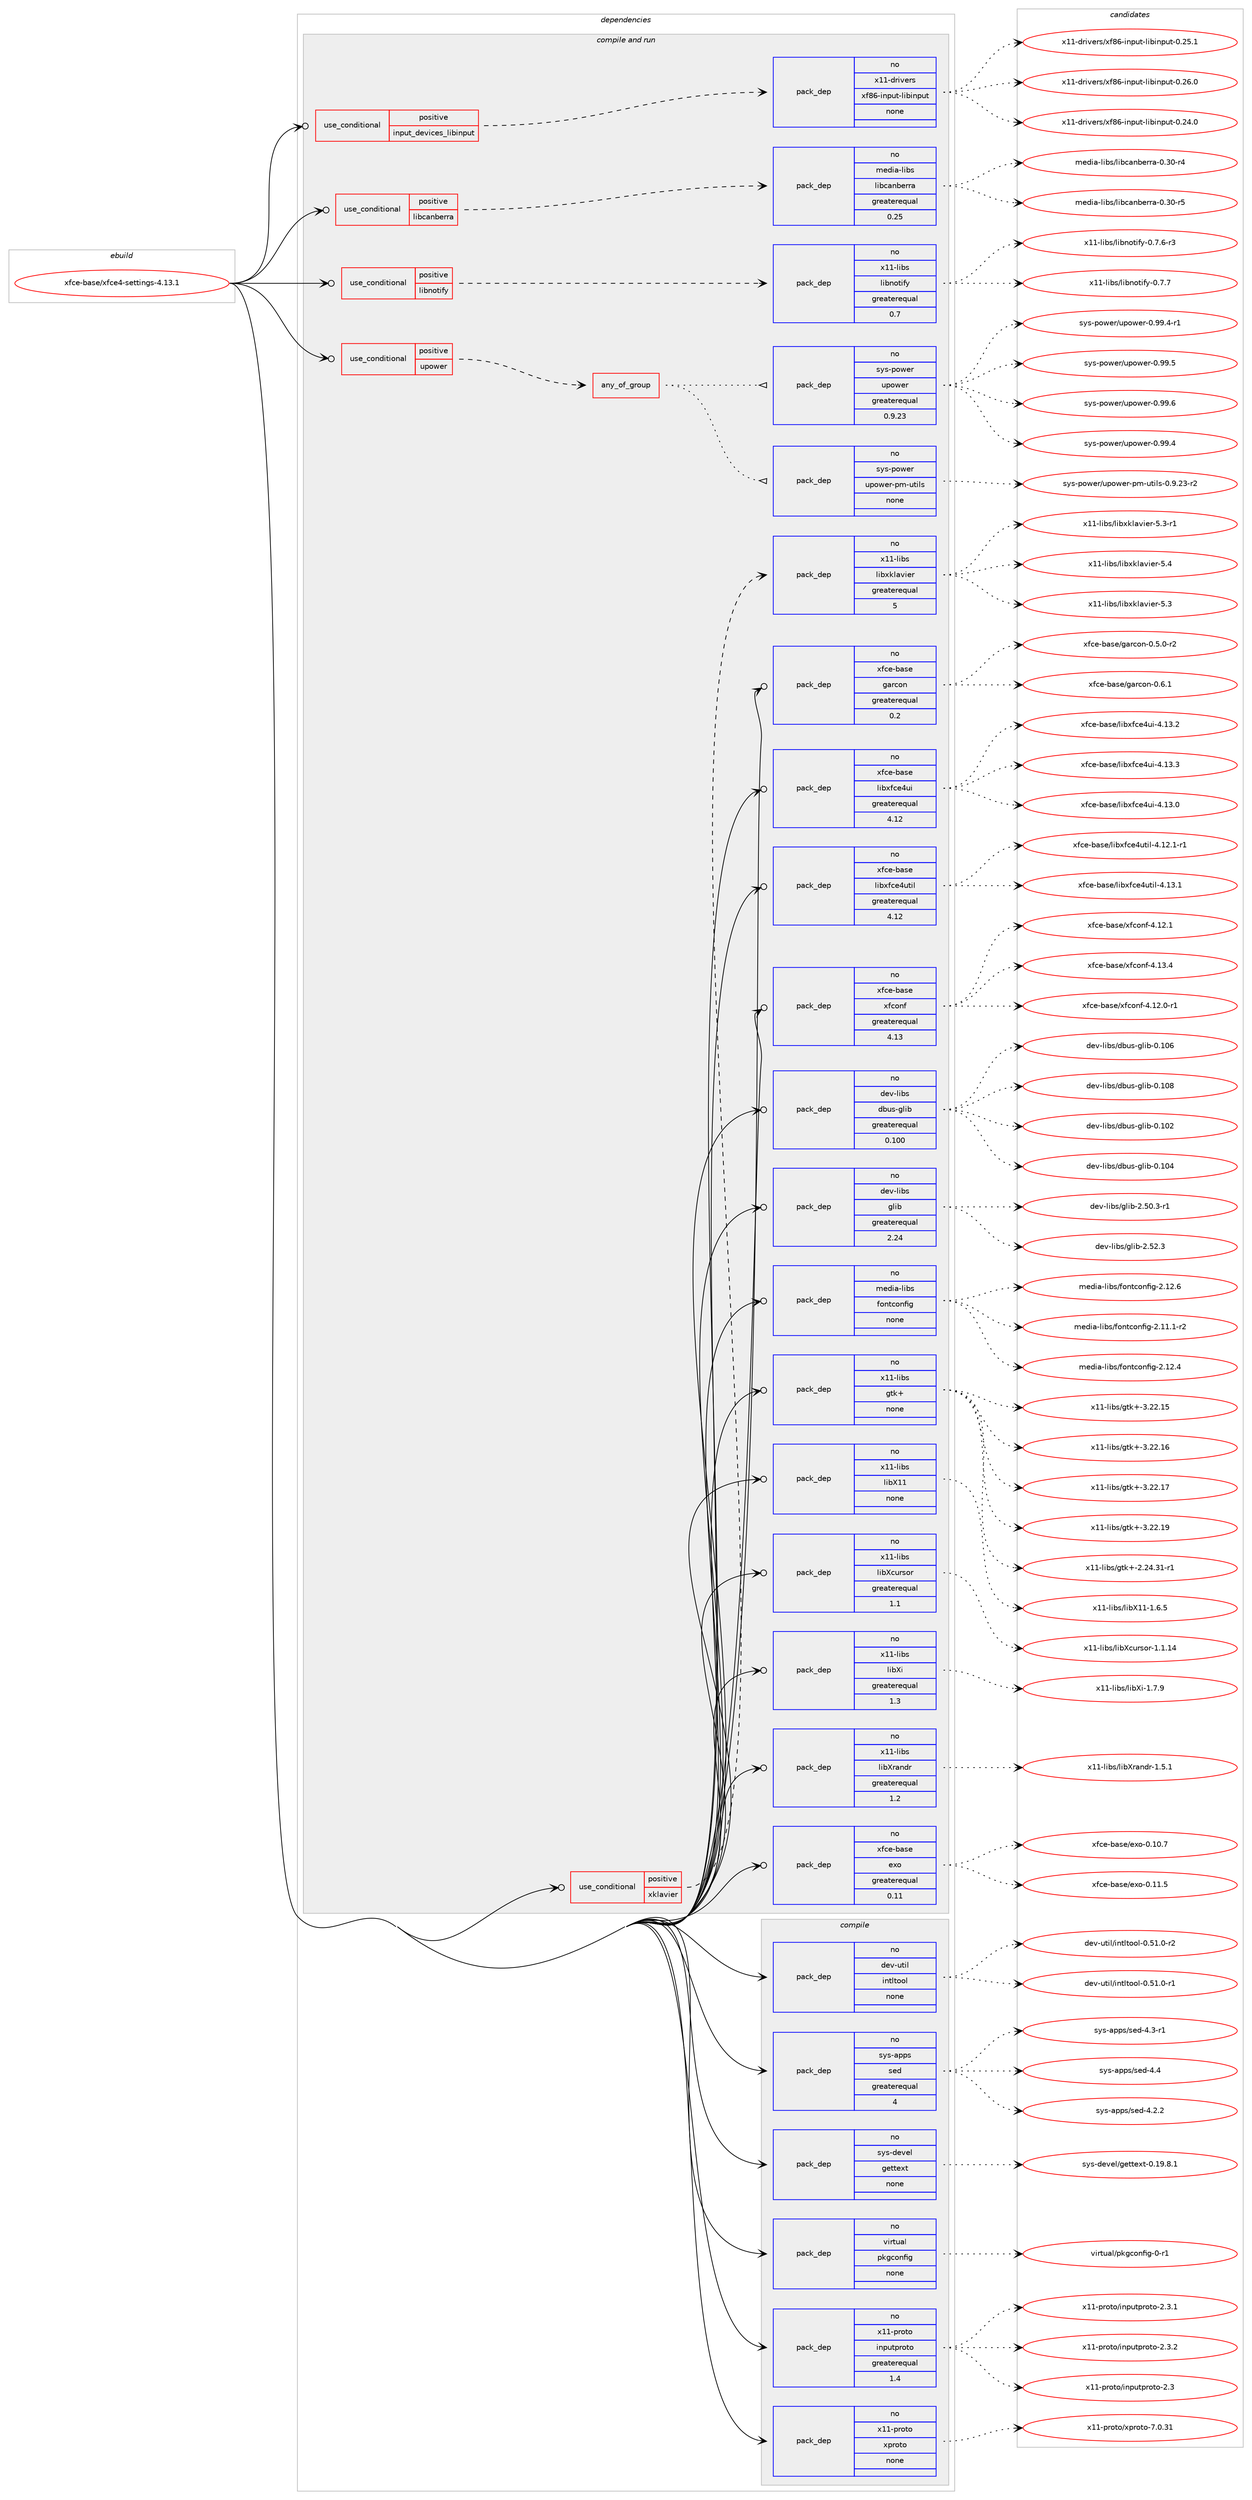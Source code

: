 digraph prolog {

# *************
# Graph options
# *************

newrank=true;
concentrate=true;
compound=true;
graph [rankdir=LR,fontname=Helvetica,fontsize=10,ranksep=1.5];#, ranksep=2.5, nodesep=0.2];
edge  [arrowhead=vee];
node  [fontname=Helvetica,fontsize=10];

# **********
# The ebuild
# **********

subgraph cluster_leftcol {
color=gray;
rank=same;
label=<<i>ebuild</i>>;
id [label="xfce-base/xfce4-settings-4.13.1", color=red, width=4, href="../xfce-base/xfce4-settings-4.13.1.svg"];
}

# ****************
# The dependencies
# ****************

subgraph cluster_midcol {
color=gray;
label=<<i>dependencies</i>>;
subgraph cluster_compile {
fillcolor="#eeeeee";
style=filled;
label=<<i>compile</i>>;
subgraph pack400121 {
dependency534917 [label=<<TABLE BORDER="0" CELLBORDER="1" CELLSPACING="0" CELLPADDING="4" WIDTH="220"><TR><TD ROWSPAN="6" CELLPADDING="30">pack_dep</TD></TR><TR><TD WIDTH="110">no</TD></TR><TR><TD>dev-util</TD></TR><TR><TD>intltool</TD></TR><TR><TD>none</TD></TR><TR><TD></TD></TR></TABLE>>, shape=none, color=blue];
}
id:e -> dependency534917:w [weight=20,style="solid",arrowhead="vee"];
subgraph pack400122 {
dependency534918 [label=<<TABLE BORDER="0" CELLBORDER="1" CELLSPACING="0" CELLPADDING="4" WIDTH="220"><TR><TD ROWSPAN="6" CELLPADDING="30">pack_dep</TD></TR><TR><TD WIDTH="110">no</TD></TR><TR><TD>sys-apps</TD></TR><TR><TD>sed</TD></TR><TR><TD>greaterequal</TD></TR><TR><TD>4</TD></TR></TABLE>>, shape=none, color=blue];
}
id:e -> dependency534918:w [weight=20,style="solid",arrowhead="vee"];
subgraph pack400123 {
dependency534919 [label=<<TABLE BORDER="0" CELLBORDER="1" CELLSPACING="0" CELLPADDING="4" WIDTH="220"><TR><TD ROWSPAN="6" CELLPADDING="30">pack_dep</TD></TR><TR><TD WIDTH="110">no</TD></TR><TR><TD>sys-devel</TD></TR><TR><TD>gettext</TD></TR><TR><TD>none</TD></TR><TR><TD></TD></TR></TABLE>>, shape=none, color=blue];
}
id:e -> dependency534919:w [weight=20,style="solid",arrowhead="vee"];
subgraph pack400124 {
dependency534920 [label=<<TABLE BORDER="0" CELLBORDER="1" CELLSPACING="0" CELLPADDING="4" WIDTH="220"><TR><TD ROWSPAN="6" CELLPADDING="30">pack_dep</TD></TR><TR><TD WIDTH="110">no</TD></TR><TR><TD>virtual</TD></TR><TR><TD>pkgconfig</TD></TR><TR><TD>none</TD></TR><TR><TD></TD></TR></TABLE>>, shape=none, color=blue];
}
id:e -> dependency534920:w [weight=20,style="solid",arrowhead="vee"];
subgraph pack400125 {
dependency534921 [label=<<TABLE BORDER="0" CELLBORDER="1" CELLSPACING="0" CELLPADDING="4" WIDTH="220"><TR><TD ROWSPAN="6" CELLPADDING="30">pack_dep</TD></TR><TR><TD WIDTH="110">no</TD></TR><TR><TD>x11-proto</TD></TR><TR><TD>inputproto</TD></TR><TR><TD>greaterequal</TD></TR><TR><TD>1.4</TD></TR></TABLE>>, shape=none, color=blue];
}
id:e -> dependency534921:w [weight=20,style="solid",arrowhead="vee"];
subgraph pack400126 {
dependency534922 [label=<<TABLE BORDER="0" CELLBORDER="1" CELLSPACING="0" CELLPADDING="4" WIDTH="220"><TR><TD ROWSPAN="6" CELLPADDING="30">pack_dep</TD></TR><TR><TD WIDTH="110">no</TD></TR><TR><TD>x11-proto</TD></TR><TR><TD>xproto</TD></TR><TR><TD>none</TD></TR><TR><TD></TD></TR></TABLE>>, shape=none, color=blue];
}
id:e -> dependency534922:w [weight=20,style="solid",arrowhead="vee"];
}
subgraph cluster_compileandrun {
fillcolor="#eeeeee";
style=filled;
label=<<i>compile and run</i>>;
subgraph cond124626 {
dependency534923 [label=<<TABLE BORDER="0" CELLBORDER="1" CELLSPACING="0" CELLPADDING="4"><TR><TD ROWSPAN="3" CELLPADDING="10">use_conditional</TD></TR><TR><TD>positive</TD></TR><TR><TD>input_devices_libinput</TD></TR></TABLE>>, shape=none, color=red];
subgraph pack400127 {
dependency534924 [label=<<TABLE BORDER="0" CELLBORDER="1" CELLSPACING="0" CELLPADDING="4" WIDTH="220"><TR><TD ROWSPAN="6" CELLPADDING="30">pack_dep</TD></TR><TR><TD WIDTH="110">no</TD></TR><TR><TD>x11-drivers</TD></TR><TR><TD>xf86-input-libinput</TD></TR><TR><TD>none</TD></TR><TR><TD></TD></TR></TABLE>>, shape=none, color=blue];
}
dependency534923:e -> dependency534924:w [weight=20,style="dashed",arrowhead="vee"];
}
id:e -> dependency534923:w [weight=20,style="solid",arrowhead="odotvee"];
subgraph cond124627 {
dependency534925 [label=<<TABLE BORDER="0" CELLBORDER="1" CELLSPACING="0" CELLPADDING="4"><TR><TD ROWSPAN="3" CELLPADDING="10">use_conditional</TD></TR><TR><TD>positive</TD></TR><TR><TD>libcanberra</TD></TR></TABLE>>, shape=none, color=red];
subgraph pack400128 {
dependency534926 [label=<<TABLE BORDER="0" CELLBORDER="1" CELLSPACING="0" CELLPADDING="4" WIDTH="220"><TR><TD ROWSPAN="6" CELLPADDING="30">pack_dep</TD></TR><TR><TD WIDTH="110">no</TD></TR><TR><TD>media-libs</TD></TR><TR><TD>libcanberra</TD></TR><TR><TD>greaterequal</TD></TR><TR><TD>0.25</TD></TR></TABLE>>, shape=none, color=blue];
}
dependency534925:e -> dependency534926:w [weight=20,style="dashed",arrowhead="vee"];
}
id:e -> dependency534925:w [weight=20,style="solid",arrowhead="odotvee"];
subgraph cond124628 {
dependency534927 [label=<<TABLE BORDER="0" CELLBORDER="1" CELLSPACING="0" CELLPADDING="4"><TR><TD ROWSPAN="3" CELLPADDING="10">use_conditional</TD></TR><TR><TD>positive</TD></TR><TR><TD>libnotify</TD></TR></TABLE>>, shape=none, color=red];
subgraph pack400129 {
dependency534928 [label=<<TABLE BORDER="0" CELLBORDER="1" CELLSPACING="0" CELLPADDING="4" WIDTH="220"><TR><TD ROWSPAN="6" CELLPADDING="30">pack_dep</TD></TR><TR><TD WIDTH="110">no</TD></TR><TR><TD>x11-libs</TD></TR><TR><TD>libnotify</TD></TR><TR><TD>greaterequal</TD></TR><TR><TD>0.7</TD></TR></TABLE>>, shape=none, color=blue];
}
dependency534927:e -> dependency534928:w [weight=20,style="dashed",arrowhead="vee"];
}
id:e -> dependency534927:w [weight=20,style="solid",arrowhead="odotvee"];
subgraph cond124629 {
dependency534929 [label=<<TABLE BORDER="0" CELLBORDER="1" CELLSPACING="0" CELLPADDING="4"><TR><TD ROWSPAN="3" CELLPADDING="10">use_conditional</TD></TR><TR><TD>positive</TD></TR><TR><TD>upower</TD></TR></TABLE>>, shape=none, color=red];
subgraph any9817 {
dependency534930 [label=<<TABLE BORDER="0" CELLBORDER="1" CELLSPACING="0" CELLPADDING="4"><TR><TD CELLPADDING="10">any_of_group</TD></TR></TABLE>>, shape=none, color=red];subgraph pack400130 {
dependency534931 [label=<<TABLE BORDER="0" CELLBORDER="1" CELLSPACING="0" CELLPADDING="4" WIDTH="220"><TR><TD ROWSPAN="6" CELLPADDING="30">pack_dep</TD></TR><TR><TD WIDTH="110">no</TD></TR><TR><TD>sys-power</TD></TR><TR><TD>upower</TD></TR><TR><TD>greaterequal</TD></TR><TR><TD>0.9.23</TD></TR></TABLE>>, shape=none, color=blue];
}
dependency534930:e -> dependency534931:w [weight=20,style="dotted",arrowhead="oinv"];
subgraph pack400131 {
dependency534932 [label=<<TABLE BORDER="0" CELLBORDER="1" CELLSPACING="0" CELLPADDING="4" WIDTH="220"><TR><TD ROWSPAN="6" CELLPADDING="30">pack_dep</TD></TR><TR><TD WIDTH="110">no</TD></TR><TR><TD>sys-power</TD></TR><TR><TD>upower-pm-utils</TD></TR><TR><TD>none</TD></TR><TR><TD></TD></TR></TABLE>>, shape=none, color=blue];
}
dependency534930:e -> dependency534932:w [weight=20,style="dotted",arrowhead="oinv"];
}
dependency534929:e -> dependency534930:w [weight=20,style="dashed",arrowhead="vee"];
}
id:e -> dependency534929:w [weight=20,style="solid",arrowhead="odotvee"];
subgraph cond124630 {
dependency534933 [label=<<TABLE BORDER="0" CELLBORDER="1" CELLSPACING="0" CELLPADDING="4"><TR><TD ROWSPAN="3" CELLPADDING="10">use_conditional</TD></TR><TR><TD>positive</TD></TR><TR><TD>xklavier</TD></TR></TABLE>>, shape=none, color=red];
subgraph pack400132 {
dependency534934 [label=<<TABLE BORDER="0" CELLBORDER="1" CELLSPACING="0" CELLPADDING="4" WIDTH="220"><TR><TD ROWSPAN="6" CELLPADDING="30">pack_dep</TD></TR><TR><TD WIDTH="110">no</TD></TR><TR><TD>x11-libs</TD></TR><TR><TD>libxklavier</TD></TR><TR><TD>greaterequal</TD></TR><TR><TD>5</TD></TR></TABLE>>, shape=none, color=blue];
}
dependency534933:e -> dependency534934:w [weight=20,style="dashed",arrowhead="vee"];
}
id:e -> dependency534933:w [weight=20,style="solid",arrowhead="odotvee"];
subgraph pack400133 {
dependency534935 [label=<<TABLE BORDER="0" CELLBORDER="1" CELLSPACING="0" CELLPADDING="4" WIDTH="220"><TR><TD ROWSPAN="6" CELLPADDING="30">pack_dep</TD></TR><TR><TD WIDTH="110">no</TD></TR><TR><TD>dev-libs</TD></TR><TR><TD>dbus-glib</TD></TR><TR><TD>greaterequal</TD></TR><TR><TD>0.100</TD></TR></TABLE>>, shape=none, color=blue];
}
id:e -> dependency534935:w [weight=20,style="solid",arrowhead="odotvee"];
subgraph pack400134 {
dependency534936 [label=<<TABLE BORDER="0" CELLBORDER="1" CELLSPACING="0" CELLPADDING="4" WIDTH="220"><TR><TD ROWSPAN="6" CELLPADDING="30">pack_dep</TD></TR><TR><TD WIDTH="110">no</TD></TR><TR><TD>dev-libs</TD></TR><TR><TD>glib</TD></TR><TR><TD>greaterequal</TD></TR><TR><TD>2.24</TD></TR></TABLE>>, shape=none, color=blue];
}
id:e -> dependency534936:w [weight=20,style="solid",arrowhead="odotvee"];
subgraph pack400135 {
dependency534937 [label=<<TABLE BORDER="0" CELLBORDER="1" CELLSPACING="0" CELLPADDING="4" WIDTH="220"><TR><TD ROWSPAN="6" CELLPADDING="30">pack_dep</TD></TR><TR><TD WIDTH="110">no</TD></TR><TR><TD>media-libs</TD></TR><TR><TD>fontconfig</TD></TR><TR><TD>none</TD></TR><TR><TD></TD></TR></TABLE>>, shape=none, color=blue];
}
id:e -> dependency534937:w [weight=20,style="solid",arrowhead="odotvee"];
subgraph pack400136 {
dependency534938 [label=<<TABLE BORDER="0" CELLBORDER="1" CELLSPACING="0" CELLPADDING="4" WIDTH="220"><TR><TD ROWSPAN="6" CELLPADDING="30">pack_dep</TD></TR><TR><TD WIDTH="110">no</TD></TR><TR><TD>x11-libs</TD></TR><TR><TD>gtk+</TD></TR><TR><TD>none</TD></TR><TR><TD></TD></TR></TABLE>>, shape=none, color=blue];
}
id:e -> dependency534938:w [weight=20,style="solid",arrowhead="odotvee"];
subgraph pack400137 {
dependency534939 [label=<<TABLE BORDER="0" CELLBORDER="1" CELLSPACING="0" CELLPADDING="4" WIDTH="220"><TR><TD ROWSPAN="6" CELLPADDING="30">pack_dep</TD></TR><TR><TD WIDTH="110">no</TD></TR><TR><TD>x11-libs</TD></TR><TR><TD>libX11</TD></TR><TR><TD>none</TD></TR><TR><TD></TD></TR></TABLE>>, shape=none, color=blue];
}
id:e -> dependency534939:w [weight=20,style="solid",arrowhead="odotvee"];
subgraph pack400138 {
dependency534940 [label=<<TABLE BORDER="0" CELLBORDER="1" CELLSPACING="0" CELLPADDING="4" WIDTH="220"><TR><TD ROWSPAN="6" CELLPADDING="30">pack_dep</TD></TR><TR><TD WIDTH="110">no</TD></TR><TR><TD>x11-libs</TD></TR><TR><TD>libXcursor</TD></TR><TR><TD>greaterequal</TD></TR><TR><TD>1.1</TD></TR></TABLE>>, shape=none, color=blue];
}
id:e -> dependency534940:w [weight=20,style="solid",arrowhead="odotvee"];
subgraph pack400139 {
dependency534941 [label=<<TABLE BORDER="0" CELLBORDER="1" CELLSPACING="0" CELLPADDING="4" WIDTH="220"><TR><TD ROWSPAN="6" CELLPADDING="30">pack_dep</TD></TR><TR><TD WIDTH="110">no</TD></TR><TR><TD>x11-libs</TD></TR><TR><TD>libXi</TD></TR><TR><TD>greaterequal</TD></TR><TR><TD>1.3</TD></TR></TABLE>>, shape=none, color=blue];
}
id:e -> dependency534941:w [weight=20,style="solid",arrowhead="odotvee"];
subgraph pack400140 {
dependency534942 [label=<<TABLE BORDER="0" CELLBORDER="1" CELLSPACING="0" CELLPADDING="4" WIDTH="220"><TR><TD ROWSPAN="6" CELLPADDING="30">pack_dep</TD></TR><TR><TD WIDTH="110">no</TD></TR><TR><TD>x11-libs</TD></TR><TR><TD>libXrandr</TD></TR><TR><TD>greaterequal</TD></TR><TR><TD>1.2</TD></TR></TABLE>>, shape=none, color=blue];
}
id:e -> dependency534942:w [weight=20,style="solid",arrowhead="odotvee"];
subgraph pack400141 {
dependency534943 [label=<<TABLE BORDER="0" CELLBORDER="1" CELLSPACING="0" CELLPADDING="4" WIDTH="220"><TR><TD ROWSPAN="6" CELLPADDING="30">pack_dep</TD></TR><TR><TD WIDTH="110">no</TD></TR><TR><TD>xfce-base</TD></TR><TR><TD>exo</TD></TR><TR><TD>greaterequal</TD></TR><TR><TD>0.11</TD></TR></TABLE>>, shape=none, color=blue];
}
id:e -> dependency534943:w [weight=20,style="solid",arrowhead="odotvee"];
subgraph pack400142 {
dependency534944 [label=<<TABLE BORDER="0" CELLBORDER="1" CELLSPACING="0" CELLPADDING="4" WIDTH="220"><TR><TD ROWSPAN="6" CELLPADDING="30">pack_dep</TD></TR><TR><TD WIDTH="110">no</TD></TR><TR><TD>xfce-base</TD></TR><TR><TD>garcon</TD></TR><TR><TD>greaterequal</TD></TR><TR><TD>0.2</TD></TR></TABLE>>, shape=none, color=blue];
}
id:e -> dependency534944:w [weight=20,style="solid",arrowhead="odotvee"];
subgraph pack400143 {
dependency534945 [label=<<TABLE BORDER="0" CELLBORDER="1" CELLSPACING="0" CELLPADDING="4" WIDTH="220"><TR><TD ROWSPAN="6" CELLPADDING="30">pack_dep</TD></TR><TR><TD WIDTH="110">no</TD></TR><TR><TD>xfce-base</TD></TR><TR><TD>libxfce4ui</TD></TR><TR><TD>greaterequal</TD></TR><TR><TD>4.12</TD></TR></TABLE>>, shape=none, color=blue];
}
id:e -> dependency534945:w [weight=20,style="solid",arrowhead="odotvee"];
subgraph pack400144 {
dependency534946 [label=<<TABLE BORDER="0" CELLBORDER="1" CELLSPACING="0" CELLPADDING="4" WIDTH="220"><TR><TD ROWSPAN="6" CELLPADDING="30">pack_dep</TD></TR><TR><TD WIDTH="110">no</TD></TR><TR><TD>xfce-base</TD></TR><TR><TD>libxfce4util</TD></TR><TR><TD>greaterequal</TD></TR><TR><TD>4.12</TD></TR></TABLE>>, shape=none, color=blue];
}
id:e -> dependency534946:w [weight=20,style="solid",arrowhead="odotvee"];
subgraph pack400145 {
dependency534947 [label=<<TABLE BORDER="0" CELLBORDER="1" CELLSPACING="0" CELLPADDING="4" WIDTH="220"><TR><TD ROWSPAN="6" CELLPADDING="30">pack_dep</TD></TR><TR><TD WIDTH="110">no</TD></TR><TR><TD>xfce-base</TD></TR><TR><TD>xfconf</TD></TR><TR><TD>greaterequal</TD></TR><TR><TD>4.13</TD></TR></TABLE>>, shape=none, color=blue];
}
id:e -> dependency534947:w [weight=20,style="solid",arrowhead="odotvee"];
}
subgraph cluster_run {
fillcolor="#eeeeee";
style=filled;
label=<<i>run</i>>;
}
}

# **************
# The candidates
# **************

subgraph cluster_choices {
rank=same;
color=gray;
label=<<i>candidates</i>>;

subgraph choice400121 {
color=black;
nodesep=1;
choice1001011184511711610510847105110116108116111111108454846534946484511449 [label="dev-util/intltool-0.51.0-r1", color=red, width=4,href="../dev-util/intltool-0.51.0-r1.svg"];
choice1001011184511711610510847105110116108116111111108454846534946484511450 [label="dev-util/intltool-0.51.0-r2", color=red, width=4,href="../dev-util/intltool-0.51.0-r2.svg"];
dependency534917:e -> choice1001011184511711610510847105110116108116111111108454846534946484511449:w [style=dotted,weight="100"];
dependency534917:e -> choice1001011184511711610510847105110116108116111111108454846534946484511450:w [style=dotted,weight="100"];
}
subgraph choice400122 {
color=black;
nodesep=1;
choice115121115459711211211547115101100455246504650 [label="sys-apps/sed-4.2.2", color=red, width=4,href="../sys-apps/sed-4.2.2.svg"];
choice115121115459711211211547115101100455246514511449 [label="sys-apps/sed-4.3-r1", color=red, width=4,href="../sys-apps/sed-4.3-r1.svg"];
choice11512111545971121121154711510110045524652 [label="sys-apps/sed-4.4", color=red, width=4,href="../sys-apps/sed-4.4.svg"];
dependency534918:e -> choice115121115459711211211547115101100455246504650:w [style=dotted,weight="100"];
dependency534918:e -> choice115121115459711211211547115101100455246514511449:w [style=dotted,weight="100"];
dependency534918:e -> choice11512111545971121121154711510110045524652:w [style=dotted,weight="100"];
}
subgraph choice400123 {
color=black;
nodesep=1;
choice1151211154510010111810110847103101116116101120116454846495746564649 [label="sys-devel/gettext-0.19.8.1", color=red, width=4,href="../sys-devel/gettext-0.19.8.1.svg"];
dependency534919:e -> choice1151211154510010111810110847103101116116101120116454846495746564649:w [style=dotted,weight="100"];
}
subgraph choice400124 {
color=black;
nodesep=1;
choice11810511411611797108471121071039911111010210510345484511449 [label="virtual/pkgconfig-0-r1", color=red, width=4,href="../virtual/pkgconfig-0-r1.svg"];
dependency534920:e -> choice11810511411611797108471121071039911111010210510345484511449:w [style=dotted,weight="100"];
}
subgraph choice400125 {
color=black;
nodesep=1;
choice1204949451121141111161114710511011211711611211411111611145504651 [label="x11-proto/inputproto-2.3", color=red, width=4,href="../x11-proto/inputproto-2.3.svg"];
choice12049494511211411111611147105110112117116112114111116111455046514649 [label="x11-proto/inputproto-2.3.1", color=red, width=4,href="../x11-proto/inputproto-2.3.1.svg"];
choice12049494511211411111611147105110112117116112114111116111455046514650 [label="x11-proto/inputproto-2.3.2", color=red, width=4,href="../x11-proto/inputproto-2.3.2.svg"];
dependency534921:e -> choice1204949451121141111161114710511011211711611211411111611145504651:w [style=dotted,weight="100"];
dependency534921:e -> choice12049494511211411111611147105110112117116112114111116111455046514649:w [style=dotted,weight="100"];
dependency534921:e -> choice12049494511211411111611147105110112117116112114111116111455046514650:w [style=dotted,weight="100"];
}
subgraph choice400126 {
color=black;
nodesep=1;
choice1204949451121141111161114712011211411111611145554648465149 [label="x11-proto/xproto-7.0.31", color=red, width=4,href="../x11-proto/xproto-7.0.31.svg"];
dependency534922:e -> choice1204949451121141111161114712011211411111611145554648465149:w [style=dotted,weight="100"];
}
subgraph choice400127 {
color=black;
nodesep=1;
choice12049494510011410511810111411547120102565445105110112117116451081059810511011211711645484650524648 [label="x11-drivers/xf86-input-libinput-0.24.0", color=red, width=4,href="../x11-drivers/xf86-input-libinput-0.24.0.svg"];
choice12049494510011410511810111411547120102565445105110112117116451081059810511011211711645484650534649 [label="x11-drivers/xf86-input-libinput-0.25.1", color=red, width=4,href="../x11-drivers/xf86-input-libinput-0.25.1.svg"];
choice12049494510011410511810111411547120102565445105110112117116451081059810511011211711645484650544648 [label="x11-drivers/xf86-input-libinput-0.26.0", color=red, width=4,href="../x11-drivers/xf86-input-libinput-0.26.0.svg"];
dependency534924:e -> choice12049494510011410511810111411547120102565445105110112117116451081059810511011211711645484650524648:w [style=dotted,weight="100"];
dependency534924:e -> choice12049494510011410511810111411547120102565445105110112117116451081059810511011211711645484650534649:w [style=dotted,weight="100"];
dependency534924:e -> choice12049494510011410511810111411547120102565445105110112117116451081059810511011211711645484650544648:w [style=dotted,weight="100"];
}
subgraph choice400128 {
color=black;
nodesep=1;
choice10910110010597451081059811547108105989997110981011141149745484651484511452 [label="media-libs/libcanberra-0.30-r4", color=red, width=4,href="../media-libs/libcanberra-0.30-r4.svg"];
choice10910110010597451081059811547108105989997110981011141149745484651484511453 [label="media-libs/libcanberra-0.30-r5", color=red, width=4,href="../media-libs/libcanberra-0.30-r5.svg"];
dependency534926:e -> choice10910110010597451081059811547108105989997110981011141149745484651484511452:w [style=dotted,weight="100"];
dependency534926:e -> choice10910110010597451081059811547108105989997110981011141149745484651484511453:w [style=dotted,weight="100"];
}
subgraph choice400129 {
color=black;
nodesep=1;
choice1204949451081059811547108105981101111161051021214548465546544511451 [label="x11-libs/libnotify-0.7.6-r3", color=red, width=4,href="../x11-libs/libnotify-0.7.6-r3.svg"];
choice120494945108105981154710810598110111116105102121454846554655 [label="x11-libs/libnotify-0.7.7", color=red, width=4,href="../x11-libs/libnotify-0.7.7.svg"];
dependency534928:e -> choice1204949451081059811547108105981101111161051021214548465546544511451:w [style=dotted,weight="100"];
dependency534928:e -> choice120494945108105981154710810598110111116105102121454846554655:w [style=dotted,weight="100"];
}
subgraph choice400130 {
color=black;
nodesep=1;
choice115121115451121111191011144711711211111910111445484657574652 [label="sys-power/upower-0.99.4", color=red, width=4,href="../sys-power/upower-0.99.4.svg"];
choice1151211154511211111910111447117112111119101114454846575746524511449 [label="sys-power/upower-0.99.4-r1", color=red, width=4,href="../sys-power/upower-0.99.4-r1.svg"];
choice115121115451121111191011144711711211111910111445484657574653 [label="sys-power/upower-0.99.5", color=red, width=4,href="../sys-power/upower-0.99.5.svg"];
choice115121115451121111191011144711711211111910111445484657574654 [label="sys-power/upower-0.99.6", color=red, width=4,href="../sys-power/upower-0.99.6.svg"];
dependency534931:e -> choice115121115451121111191011144711711211111910111445484657574652:w [style=dotted,weight="100"];
dependency534931:e -> choice1151211154511211111910111447117112111119101114454846575746524511449:w [style=dotted,weight="100"];
dependency534931:e -> choice115121115451121111191011144711711211111910111445484657574653:w [style=dotted,weight="100"];
dependency534931:e -> choice115121115451121111191011144711711211111910111445484657574654:w [style=dotted,weight="100"];
}
subgraph choice400131 {
color=black;
nodesep=1;
choice11512111545112111119101114471171121111191011144511210945117116105108115454846574650514511450 [label="sys-power/upower-pm-utils-0.9.23-r2", color=red, width=4,href="../sys-power/upower-pm-utils-0.9.23-r2.svg"];
dependency534932:e -> choice11512111545112111119101114471171121111191011144511210945117116105108115454846574650514511450:w [style=dotted,weight="100"];
}
subgraph choice400132 {
color=black;
nodesep=1;
choice1204949451081059811547108105981201071089711810510111445534651 [label="x11-libs/libxklavier-5.3", color=red, width=4,href="../x11-libs/libxklavier-5.3.svg"];
choice12049494510810598115471081059812010710897118105101114455346514511449 [label="x11-libs/libxklavier-5.3-r1", color=red, width=4,href="../x11-libs/libxklavier-5.3-r1.svg"];
choice1204949451081059811547108105981201071089711810510111445534652 [label="x11-libs/libxklavier-5.4", color=red, width=4,href="../x11-libs/libxklavier-5.4.svg"];
dependency534934:e -> choice1204949451081059811547108105981201071089711810510111445534651:w [style=dotted,weight="100"];
dependency534934:e -> choice12049494510810598115471081059812010710897118105101114455346514511449:w [style=dotted,weight="100"];
dependency534934:e -> choice1204949451081059811547108105981201071089711810510111445534652:w [style=dotted,weight="100"];
}
subgraph choice400133 {
color=black;
nodesep=1;
choice100101118451081059811547100981171154510310810598454846494850 [label="dev-libs/dbus-glib-0.102", color=red, width=4,href="../dev-libs/dbus-glib-0.102.svg"];
choice100101118451081059811547100981171154510310810598454846494852 [label="dev-libs/dbus-glib-0.104", color=red, width=4,href="../dev-libs/dbus-glib-0.104.svg"];
choice100101118451081059811547100981171154510310810598454846494854 [label="dev-libs/dbus-glib-0.106", color=red, width=4,href="../dev-libs/dbus-glib-0.106.svg"];
choice100101118451081059811547100981171154510310810598454846494856 [label="dev-libs/dbus-glib-0.108", color=red, width=4,href="../dev-libs/dbus-glib-0.108.svg"];
dependency534935:e -> choice100101118451081059811547100981171154510310810598454846494850:w [style=dotted,weight="100"];
dependency534935:e -> choice100101118451081059811547100981171154510310810598454846494852:w [style=dotted,weight="100"];
dependency534935:e -> choice100101118451081059811547100981171154510310810598454846494854:w [style=dotted,weight="100"];
dependency534935:e -> choice100101118451081059811547100981171154510310810598454846494856:w [style=dotted,weight="100"];
}
subgraph choice400134 {
color=black;
nodesep=1;
choice10010111845108105981154710310810598455046534846514511449 [label="dev-libs/glib-2.50.3-r1", color=red, width=4,href="../dev-libs/glib-2.50.3-r1.svg"];
choice1001011184510810598115471031081059845504653504651 [label="dev-libs/glib-2.52.3", color=red, width=4,href="../dev-libs/glib-2.52.3.svg"];
dependency534936:e -> choice10010111845108105981154710310810598455046534846514511449:w [style=dotted,weight="100"];
dependency534936:e -> choice1001011184510810598115471031081059845504653504651:w [style=dotted,weight="100"];
}
subgraph choice400135 {
color=black;
nodesep=1;
choice1091011001059745108105981154710211111011699111110102105103455046494946494511450 [label="media-libs/fontconfig-2.11.1-r2", color=red, width=4,href="../media-libs/fontconfig-2.11.1-r2.svg"];
choice109101100105974510810598115471021111101169911111010210510345504649504652 [label="media-libs/fontconfig-2.12.4", color=red, width=4,href="../media-libs/fontconfig-2.12.4.svg"];
choice109101100105974510810598115471021111101169911111010210510345504649504654 [label="media-libs/fontconfig-2.12.6", color=red, width=4,href="../media-libs/fontconfig-2.12.6.svg"];
dependency534937:e -> choice1091011001059745108105981154710211111011699111110102105103455046494946494511450:w [style=dotted,weight="100"];
dependency534937:e -> choice109101100105974510810598115471021111101169911111010210510345504649504652:w [style=dotted,weight="100"];
dependency534937:e -> choice109101100105974510810598115471021111101169911111010210510345504649504654:w [style=dotted,weight="100"];
}
subgraph choice400136 {
color=black;
nodesep=1;
choice12049494510810598115471031161074345504650524651494511449 [label="x11-libs/gtk+-2.24.31-r1", color=red, width=4,href="../x11-libs/gtk+-2.24.31-r1.svg"];
choice1204949451081059811547103116107434551465050464953 [label="x11-libs/gtk+-3.22.15", color=red, width=4,href="../x11-libs/gtk+-3.22.15.svg"];
choice1204949451081059811547103116107434551465050464954 [label="x11-libs/gtk+-3.22.16", color=red, width=4,href="../x11-libs/gtk+-3.22.16.svg"];
choice1204949451081059811547103116107434551465050464955 [label="x11-libs/gtk+-3.22.17", color=red, width=4,href="../x11-libs/gtk+-3.22.17.svg"];
choice1204949451081059811547103116107434551465050464957 [label="x11-libs/gtk+-3.22.19", color=red, width=4,href="../x11-libs/gtk+-3.22.19.svg"];
dependency534938:e -> choice12049494510810598115471031161074345504650524651494511449:w [style=dotted,weight="100"];
dependency534938:e -> choice1204949451081059811547103116107434551465050464953:w [style=dotted,weight="100"];
dependency534938:e -> choice1204949451081059811547103116107434551465050464954:w [style=dotted,weight="100"];
dependency534938:e -> choice1204949451081059811547103116107434551465050464955:w [style=dotted,weight="100"];
dependency534938:e -> choice1204949451081059811547103116107434551465050464957:w [style=dotted,weight="100"];
}
subgraph choice400137 {
color=black;
nodesep=1;
choice120494945108105981154710810598884949454946544653 [label="x11-libs/libX11-1.6.5", color=red, width=4,href="../x11-libs/libX11-1.6.5.svg"];
dependency534939:e -> choice120494945108105981154710810598884949454946544653:w [style=dotted,weight="100"];
}
subgraph choice400138 {
color=black;
nodesep=1;
choice120494945108105981154710810598889911711411511111445494649464952 [label="x11-libs/libXcursor-1.1.14", color=red, width=4,href="../x11-libs/libXcursor-1.1.14.svg"];
dependency534940:e -> choice120494945108105981154710810598889911711411511111445494649464952:w [style=dotted,weight="100"];
}
subgraph choice400139 {
color=black;
nodesep=1;
choice12049494510810598115471081059888105454946554657 [label="x11-libs/libXi-1.7.9", color=red, width=4,href="../x11-libs/libXi-1.7.9.svg"];
dependency534941:e -> choice12049494510810598115471081059888105454946554657:w [style=dotted,weight="100"];
}
subgraph choice400140 {
color=black;
nodesep=1;
choice1204949451081059811547108105988811497110100114454946534649 [label="x11-libs/libXrandr-1.5.1", color=red, width=4,href="../x11-libs/libXrandr-1.5.1.svg"];
dependency534942:e -> choice1204949451081059811547108105988811497110100114454946534649:w [style=dotted,weight="100"];
}
subgraph choice400141 {
color=black;
nodesep=1;
choice120102991014598971151014710112011145484649484655 [label="xfce-base/exo-0.10.7", color=red, width=4,href="../xfce-base/exo-0.10.7.svg"];
choice120102991014598971151014710112011145484649494653 [label="xfce-base/exo-0.11.5", color=red, width=4,href="../xfce-base/exo-0.11.5.svg"];
dependency534943:e -> choice120102991014598971151014710112011145484649484655:w [style=dotted,weight="100"];
dependency534943:e -> choice120102991014598971151014710112011145484649494653:w [style=dotted,weight="100"];
}
subgraph choice400142 {
color=black;
nodesep=1;
choice120102991014598971151014710397114991111104548465346484511450 [label="xfce-base/garcon-0.5.0-r2", color=red, width=4,href="../xfce-base/garcon-0.5.0-r2.svg"];
choice12010299101459897115101471039711499111110454846544649 [label="xfce-base/garcon-0.6.1", color=red, width=4,href="../xfce-base/garcon-0.6.1.svg"];
dependency534944:e -> choice120102991014598971151014710397114991111104548465346484511450:w [style=dotted,weight="100"];
dependency534944:e -> choice12010299101459897115101471039711499111110454846544649:w [style=dotted,weight="100"];
}
subgraph choice400143 {
color=black;
nodesep=1;
choice120102991014598971151014710810598120102991015211710545524649514648 [label="xfce-base/libxfce4ui-4.13.0", color=red, width=4,href="../xfce-base/libxfce4ui-4.13.0.svg"];
choice120102991014598971151014710810598120102991015211710545524649514650 [label="xfce-base/libxfce4ui-4.13.2", color=red, width=4,href="../xfce-base/libxfce4ui-4.13.2.svg"];
choice120102991014598971151014710810598120102991015211710545524649514651 [label="xfce-base/libxfce4ui-4.13.3", color=red, width=4,href="../xfce-base/libxfce4ui-4.13.3.svg"];
dependency534945:e -> choice120102991014598971151014710810598120102991015211710545524649514648:w [style=dotted,weight="100"];
dependency534945:e -> choice120102991014598971151014710810598120102991015211710545524649514650:w [style=dotted,weight="100"];
dependency534945:e -> choice120102991014598971151014710810598120102991015211710545524649514651:w [style=dotted,weight="100"];
}
subgraph choice400144 {
color=black;
nodesep=1;
choice1201029910145989711510147108105981201029910152117116105108455246495046494511449 [label="xfce-base/libxfce4util-4.12.1-r1", color=red, width=4,href="../xfce-base/libxfce4util-4.12.1-r1.svg"];
choice120102991014598971151014710810598120102991015211711610510845524649514649 [label="xfce-base/libxfce4util-4.13.1", color=red, width=4,href="../xfce-base/libxfce4util-4.13.1.svg"];
dependency534946:e -> choice1201029910145989711510147108105981201029910152117116105108455246495046494511449:w [style=dotted,weight="100"];
dependency534946:e -> choice120102991014598971151014710810598120102991015211711610510845524649514649:w [style=dotted,weight="100"];
}
subgraph choice400145 {
color=black;
nodesep=1;
choice120102991014598971151014712010299111110102455246495046484511449 [label="xfce-base/xfconf-4.12.0-r1", color=red, width=4,href="../xfce-base/xfconf-4.12.0-r1.svg"];
choice12010299101459897115101471201029911111010245524649504649 [label="xfce-base/xfconf-4.12.1", color=red, width=4,href="../xfce-base/xfconf-4.12.1.svg"];
choice12010299101459897115101471201029911111010245524649514652 [label="xfce-base/xfconf-4.13.4", color=red, width=4,href="../xfce-base/xfconf-4.13.4.svg"];
dependency534947:e -> choice120102991014598971151014712010299111110102455246495046484511449:w [style=dotted,weight="100"];
dependency534947:e -> choice12010299101459897115101471201029911111010245524649504649:w [style=dotted,weight="100"];
dependency534947:e -> choice12010299101459897115101471201029911111010245524649514652:w [style=dotted,weight="100"];
}
}

}
